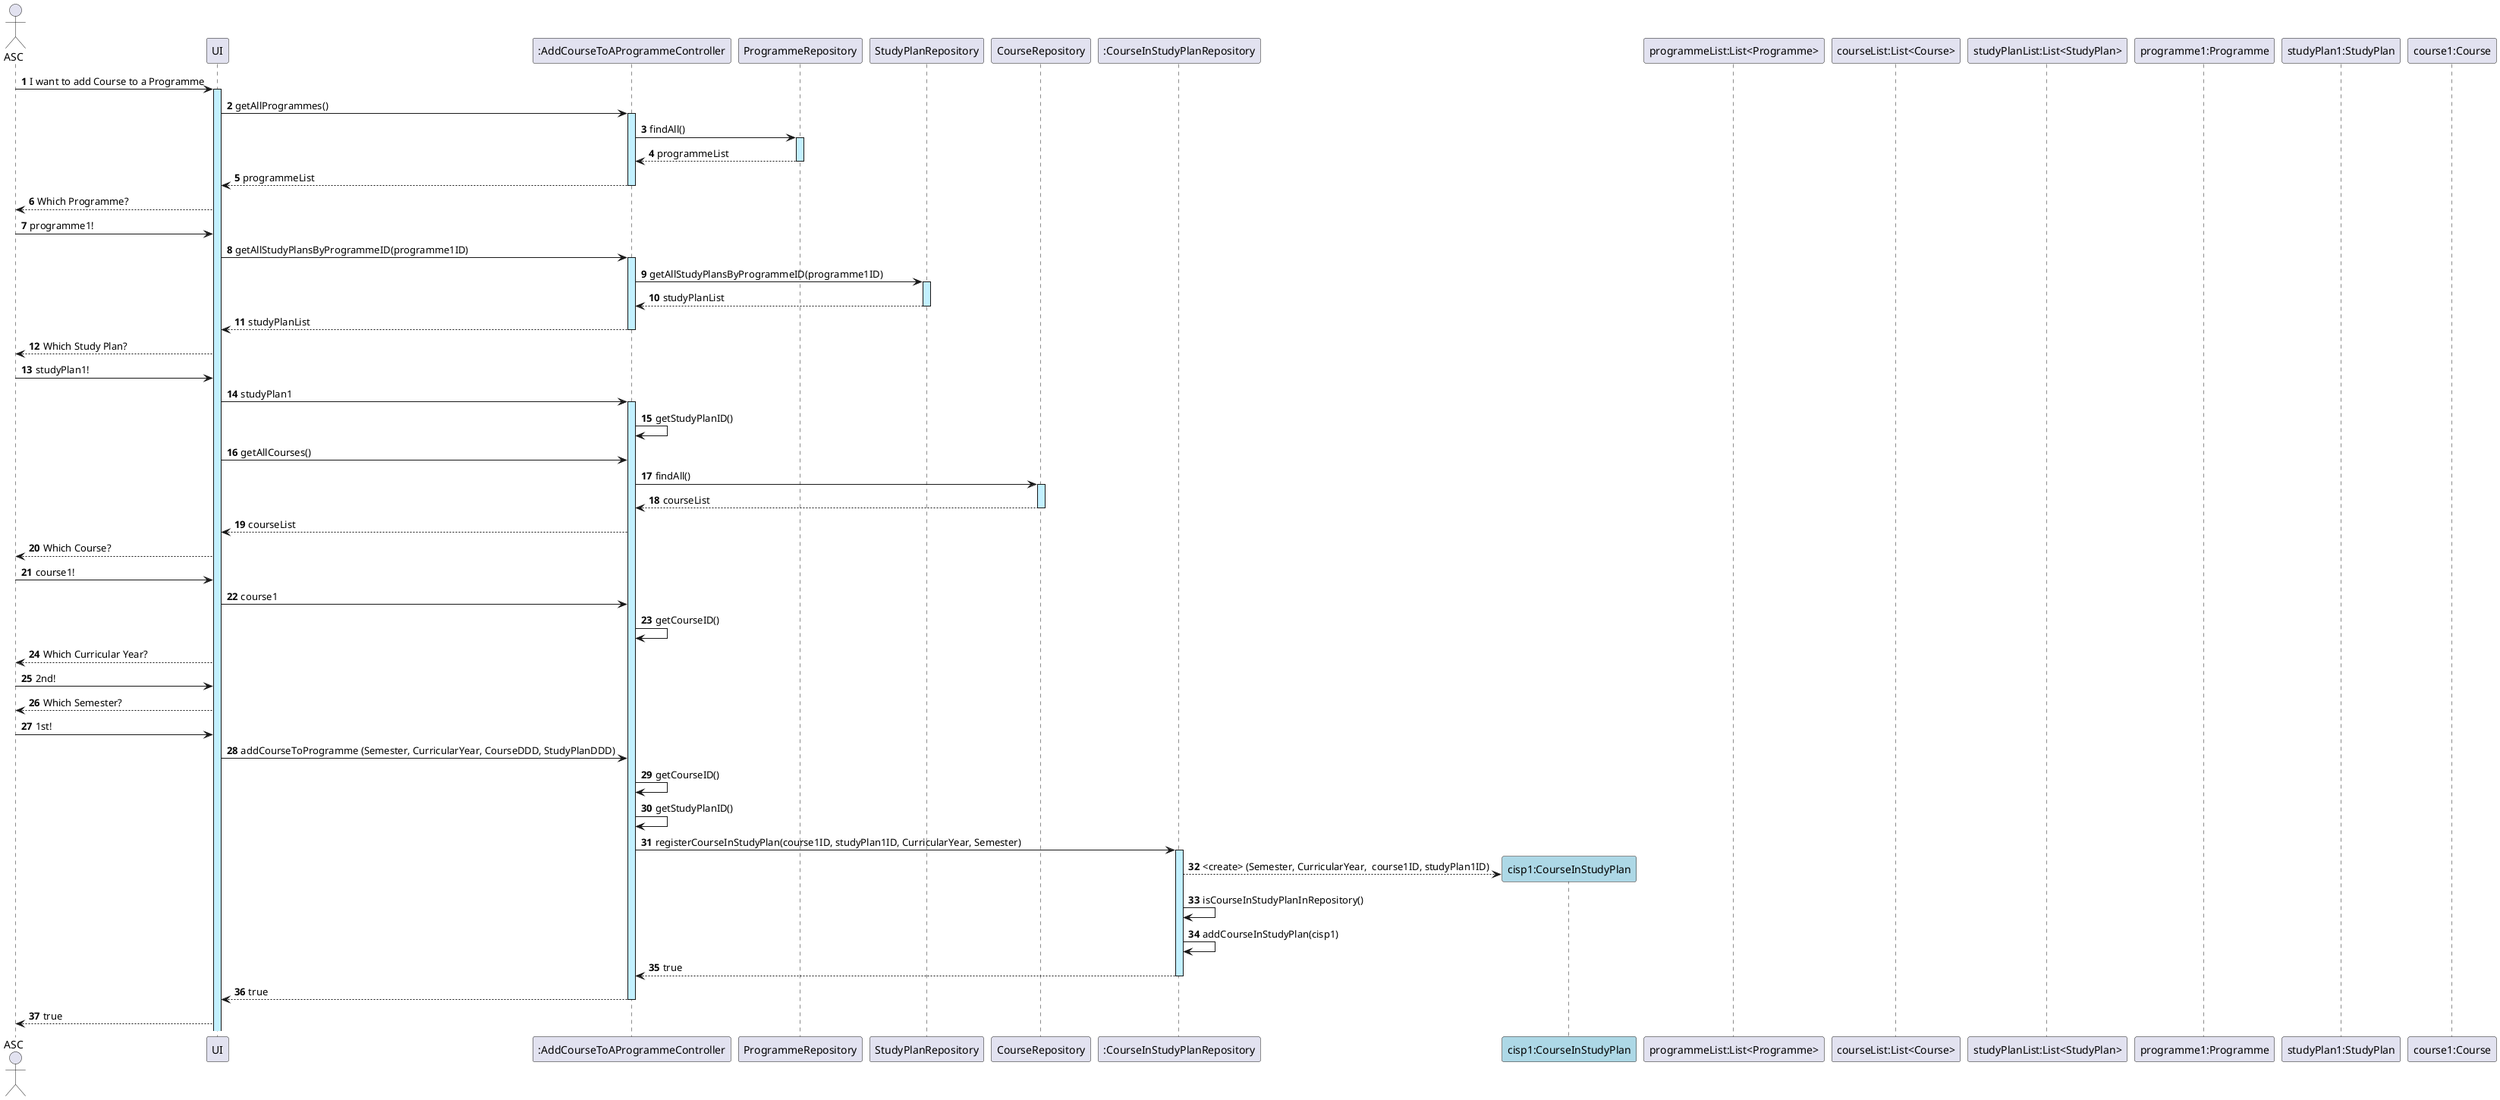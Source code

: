 @startuml
actor ASC
autonumber

ASC -> UI ++ #application : I want to add Course to a Programme

UI -> ":AddCourseToAProgrammeController" ++ #application: getAllProgrammes()

":AddCourseToAProgrammeController" -> ProgrammeRepository ++ #application: findAll()

ProgrammeRepository --> ":AddCourseToAProgrammeController" -- #application: programmeList

":AddCourseToAProgrammeController" --> UI --:  programmeList

UI --> ASC : Which Programme?

ASC -> UI  #application: programme1!

UI -> ":AddCourseToAProgrammeController" ++  #application:  getAllStudyPlansByProgrammeID(programme1ID)

":AddCourseToAProgrammeController" -> StudyPlanRepository ++ #application: getAllStudyPlansByProgrammeID(programme1ID)

StudyPlanRepository --> ":AddCourseToAProgrammeController" -- #application: studyPlanList

":AddCourseToAProgrammeController" --> UI -- : studyPlanList

UI --> ASC: Which Study Plan?

ASC -> UI: studyPlan1!

UI -> ":AddCourseToAProgrammeController" ++ #application: studyPlan1
":AddCourseToAProgrammeController" -> ":AddCourseToAProgrammeController": getStudyPlanID()


UI -> ":AddCourseToAProgrammeController" #application: getAllCourses()

":AddCourseToAProgrammeController" -> CourseRepository ++ #application: findAll()

CourseRepository --> ":AddCourseToAProgrammeController" -- #application: courseList

":AddCourseToAProgrammeController" --> UI  : courseList

UI --> ASC : Which Course?

ASC -> UI #application: course1!

UI -> ":AddCourseToAProgrammeController" #application: course1
":AddCourseToAProgrammeController" -> ":AddCourseToAProgrammeController": getCourseID()

UI --> ASC : Which Curricular Year?

ASC -> UI #application: 2nd!

UI --> ASC : Which Semester?

ASC -> UI #application: 1st!

UI -> ":AddCourseToAProgrammeController"  #application : addCourseToProgramme (Semester, CurricularYear, CourseDDD, StudyPlanDDD)

":AddCourseToAProgrammeController" -> ":AddCourseToAProgrammeController" : getCourseID()
":AddCourseToAProgrammeController" -> ":AddCourseToAProgrammeController" : getStudyPlanID()
":AddCourseToAProgrammeController" -> ":CourseInStudyPlanRepository" ++ #application : registerCourseInStudyPlan(course1ID, studyPlan1ID, CurricularYear, Semester)

create "cisp1:CourseInStudyPlan" as CISP #lightblue
":CourseInStudyPlanRepository" --> CISP : <create> (Semester, CurricularYear,  course1ID, studyPlan1ID)
":CourseInStudyPlanRepository" -> ":CourseInStudyPlanRepository": isCourseInStudyPlanInRepository()
":CourseInStudyPlanRepository" -> ":CourseInStudyPlanRepository": addCourseInStudyPlan(cisp1)
":CourseInStudyPlanRepository" --> ":AddCourseToAProgrammeController" --: true

":AddCourseToAProgrammeController" --> UI -- : true

UI --> ASC: true

participant "programmeList:List<Programme>"
participant "courseList:List<Course>"
participant "studyPlanList:List<StudyPlan>"
participant "programme1:Programme"
participant "studyPlan1:StudyPlan"
participant "course1:Course"
@enduml
